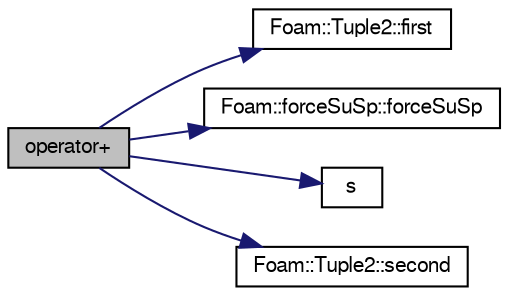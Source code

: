 digraph "operator+"
{
  bgcolor="transparent";
  edge [fontname="FreeSans",fontsize="10",labelfontname="FreeSans",labelfontsize="10"];
  node [fontname="FreeSans",fontsize="10",shape=record];
  rankdir="LR";
  Node6636 [label="operator+",height=0.2,width=0.4,color="black", fillcolor="grey75", style="filled", fontcolor="black"];
  Node6636 -> Node6637 [color="midnightblue",fontsize="10",style="solid",fontname="FreeSans"];
  Node6637 [label="Foam::Tuple2::first",height=0.2,width=0.4,color="black",URL="$a28430.html#a851d003bd93ae87649e83fc6e50a90a6",tooltip="Return first. "];
  Node6636 -> Node6638 [color="midnightblue",fontsize="10",style="solid",fontname="FreeSans"];
  Node6638 [label="Foam::forceSuSp::forceSuSp",height=0.2,width=0.4,color="black",URL="$a24126.html#a0965284e2e6ab5fd6bb5a2aaa438b455",tooltip="Construct null. "];
  Node6636 -> Node6639 [color="midnightblue",fontsize="10",style="solid",fontname="FreeSans"];
  Node6639 [label="s",height=0.2,width=0.4,color="black",URL="$a18905.html#abb9c4233033fad2ad0206cd4adad3b9f"];
  Node6636 -> Node6640 [color="midnightblue",fontsize="10",style="solid",fontname="FreeSans"];
  Node6640 [label="Foam::Tuple2::second",height=0.2,width=0.4,color="black",URL="$a28430.html#a3d89ce084afc65b34a84b9f42d68f27c",tooltip="Return second. "];
}
